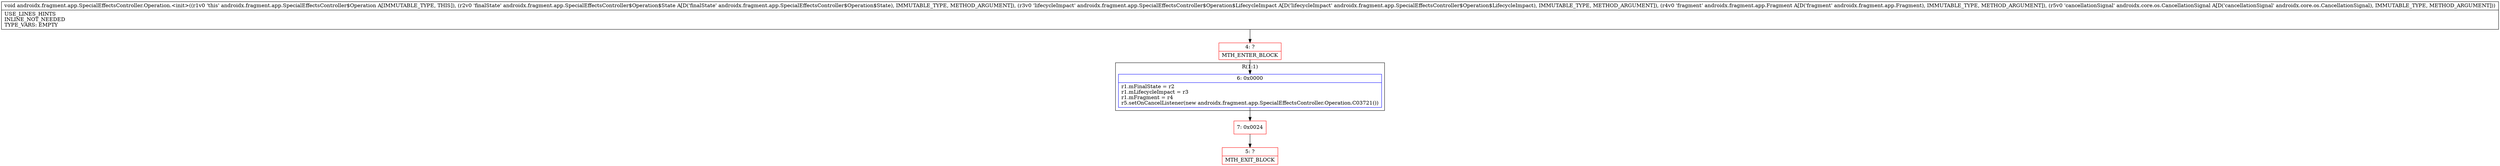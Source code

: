 digraph "CFG forandroidx.fragment.app.SpecialEffectsController.Operation.\<init\>(Landroidx\/fragment\/app\/SpecialEffectsController$Operation$State;Landroidx\/fragment\/app\/SpecialEffectsController$Operation$LifecycleImpact;Landroidx\/fragment\/app\/Fragment;Landroidx\/core\/os\/CancellationSignal;)V" {
subgraph cluster_Region_1580126108 {
label = "R(1:1)";
node [shape=record,color=blue];
Node_6 [shape=record,label="{6\:\ 0x0000|r1.mFinalState = r2\lr1.mLifecycleImpact = r3\lr1.mFragment = r4\lr5.setOnCancelListener(new androidx.fragment.app.SpecialEffectsController.Operation.C03721())\l}"];
}
Node_4 [shape=record,color=red,label="{4\:\ ?|MTH_ENTER_BLOCK\l}"];
Node_7 [shape=record,color=red,label="{7\:\ 0x0024}"];
Node_5 [shape=record,color=red,label="{5\:\ ?|MTH_EXIT_BLOCK\l}"];
MethodNode[shape=record,label="{void androidx.fragment.app.SpecialEffectsController.Operation.\<init\>((r1v0 'this' androidx.fragment.app.SpecialEffectsController$Operation A[IMMUTABLE_TYPE, THIS]), (r2v0 'finalState' androidx.fragment.app.SpecialEffectsController$Operation$State A[D('finalState' androidx.fragment.app.SpecialEffectsController$Operation$State), IMMUTABLE_TYPE, METHOD_ARGUMENT]), (r3v0 'lifecycleImpact' androidx.fragment.app.SpecialEffectsController$Operation$LifecycleImpact A[D('lifecycleImpact' androidx.fragment.app.SpecialEffectsController$Operation$LifecycleImpact), IMMUTABLE_TYPE, METHOD_ARGUMENT]), (r4v0 'fragment' androidx.fragment.app.Fragment A[D('fragment' androidx.fragment.app.Fragment), IMMUTABLE_TYPE, METHOD_ARGUMENT]), (r5v0 'cancellationSignal' androidx.core.os.CancellationSignal A[D('cancellationSignal' androidx.core.os.CancellationSignal), IMMUTABLE_TYPE, METHOD_ARGUMENT]))  | USE_LINES_HINTS\lINLINE_NOT_NEEDED\lTYPE_VARS: EMPTY\l}"];
MethodNode -> Node_4;Node_6 -> Node_7;
Node_4 -> Node_6;
Node_7 -> Node_5;
}

